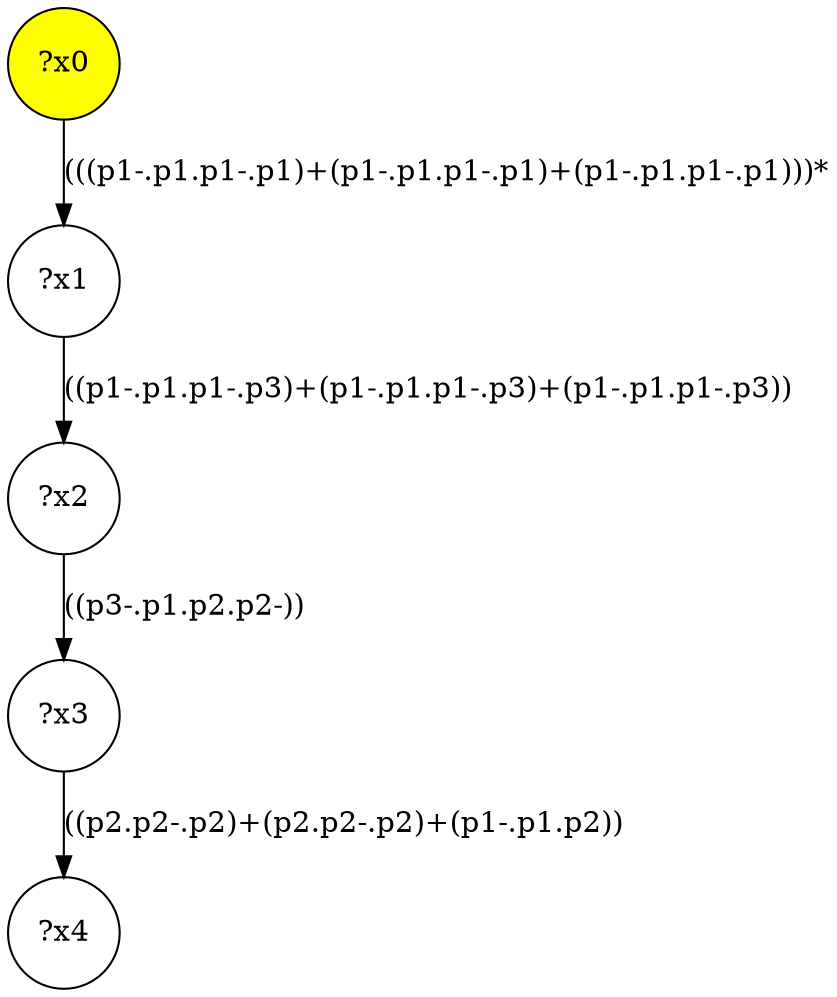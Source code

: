 digraph g {
	x0 [fillcolor="yellow", style="filled," shape=circle, label="?x0"];
	x1 [shape=circle, label="?x1"];
	x0 -> x1 [label="(((p1-.p1.p1-.p1)+(p1-.p1.p1-.p1)+(p1-.p1.p1-.p1)))*"];
	x2 [shape=circle, label="?x2"];
	x1 -> x2 [label="((p1-.p1.p1-.p3)+(p1-.p1.p1-.p3)+(p1-.p1.p1-.p3))"];
	x3 [shape=circle, label="?x3"];
	x2 -> x3 [label="((p3-.p1.p2.p2-))"];
	x4 [shape=circle, label="?x4"];
	x3 -> x4 [label="((p2.p2-.p2)+(p2.p2-.p2)+(p1-.p1.p2))"];
}
